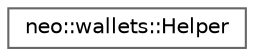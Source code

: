 digraph "Graphical Class Hierarchy"
{
 // LATEX_PDF_SIZE
  bgcolor="transparent";
  edge [fontname=Helvetica,fontsize=10,labelfontname=Helvetica,labelfontsize=10];
  node [fontname=Helvetica,fontsize=10,shape=box,height=0.2,width=0.4];
  rankdir="LR";
  Node0 [id="Node000000",label="neo::wallets::Helper",height=0.2,width=0.4,color="grey40", fillcolor="white", style="filled",URL="$classneo_1_1wallets_1_1_helper.html",tooltip="Helper functions for wallet operations."];
}
